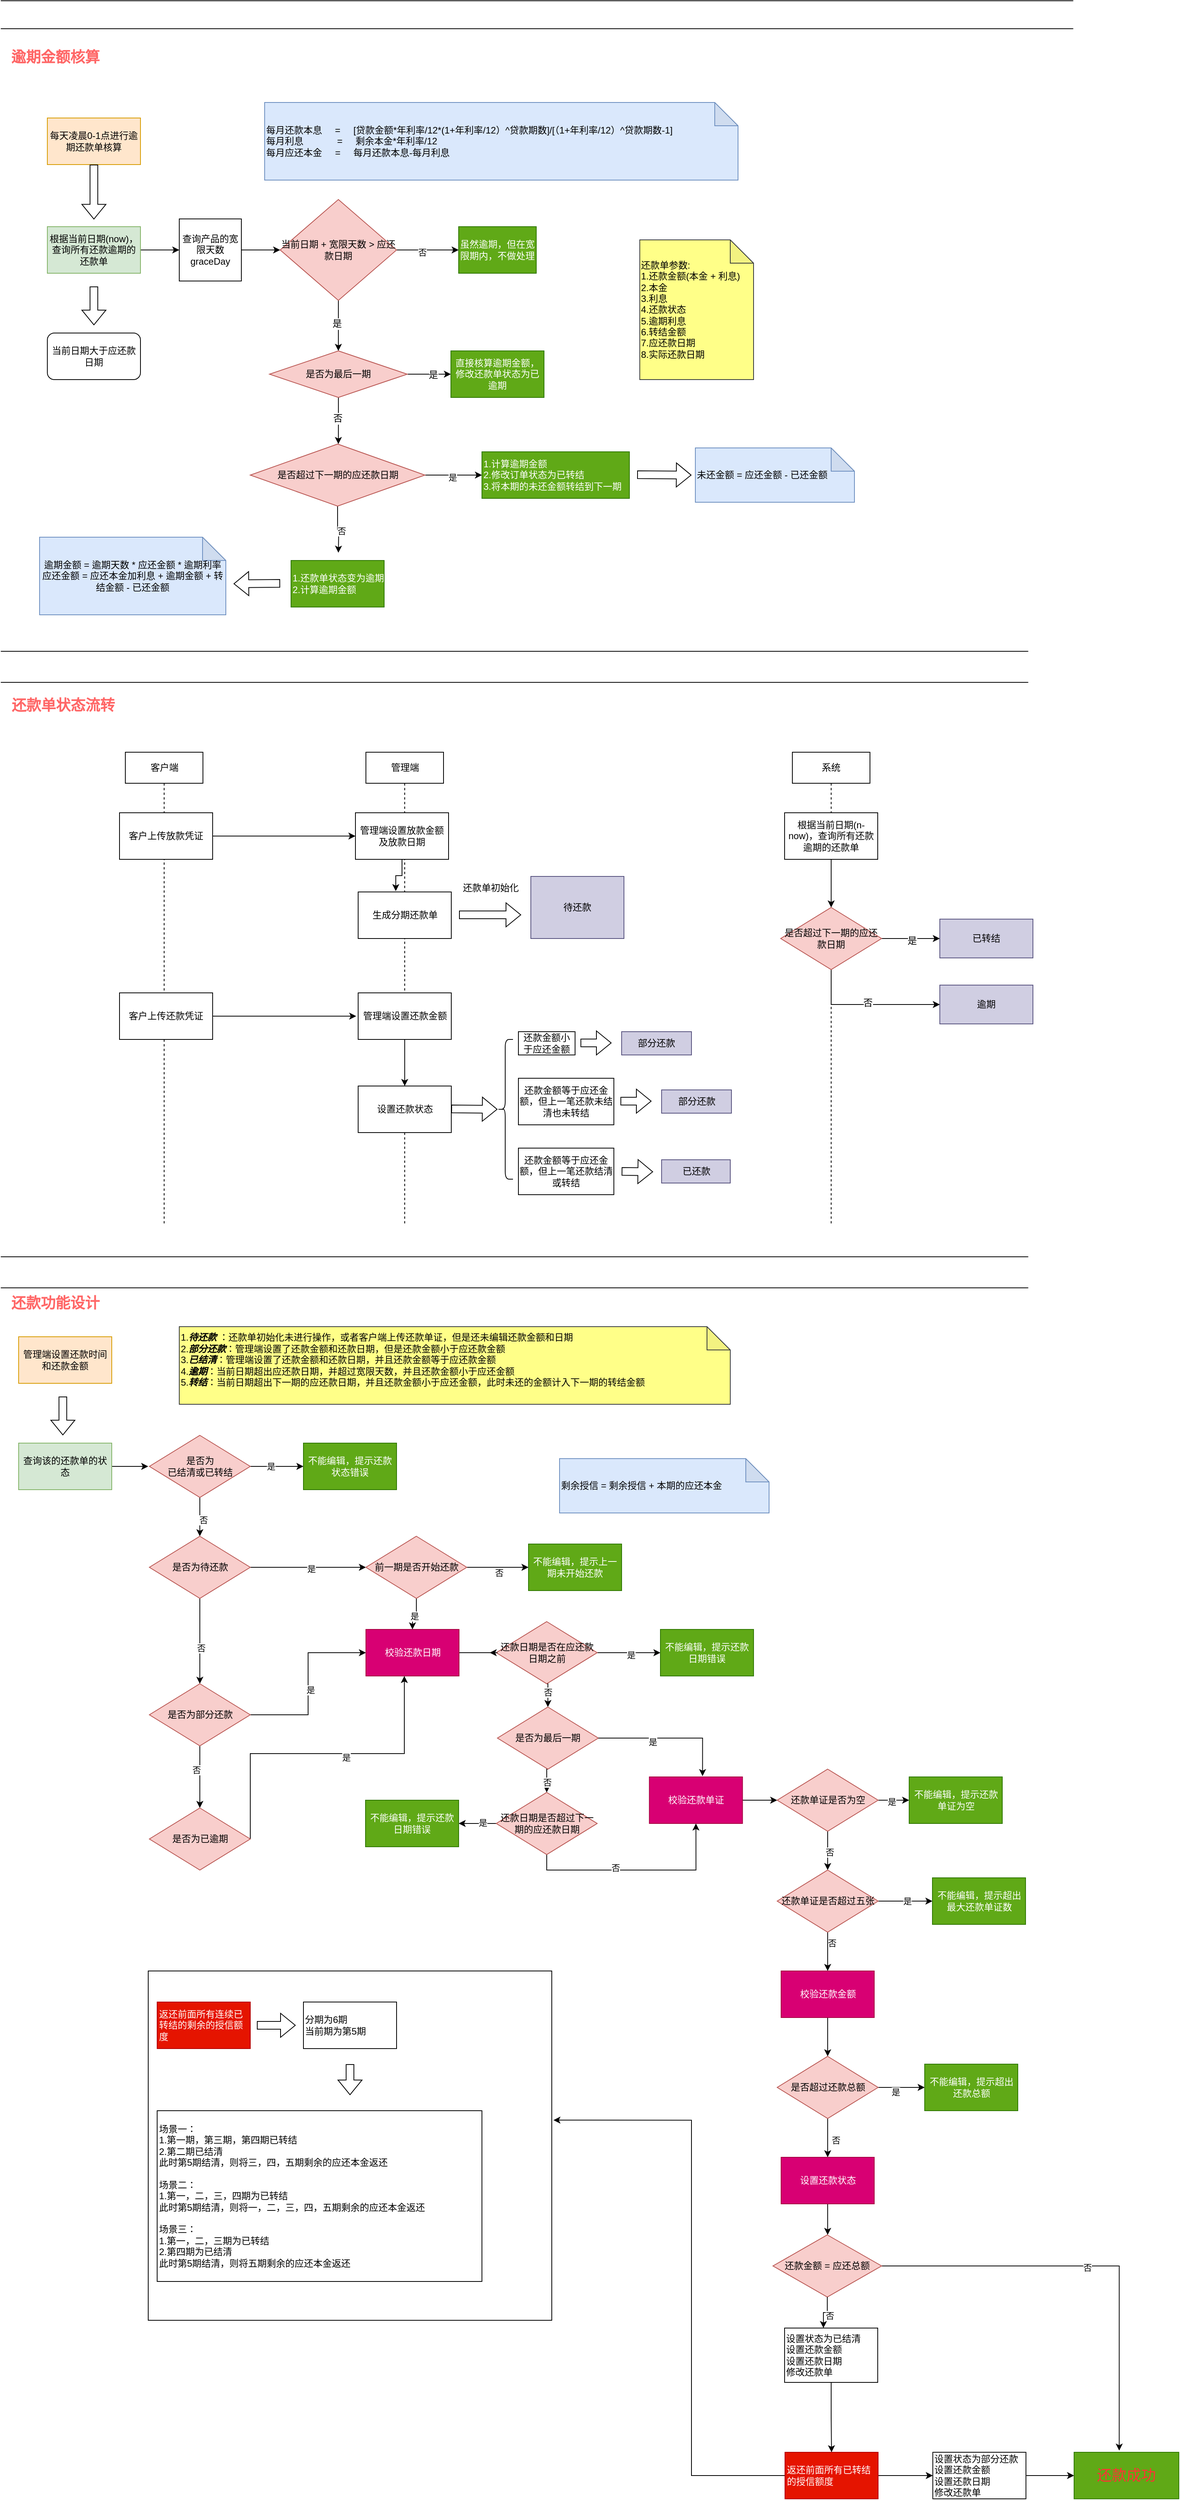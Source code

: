 <mxfile version="22.0.4" type="github">
  <diagram name="第 1 页" id="Aw3Pf0h6sJnKODZOu8LF">
    <mxGraphModel dx="1687" dy="878" grid="1" gridSize="10" guides="1" tooltips="1" connect="1" arrows="1" fold="1" page="1" pageScale="1" pageWidth="827" pageHeight="1169" math="0" shadow="0">
      <root>
        <mxCell id="0" />
        <mxCell id="1" parent="0" />
        <mxCell id="2_UDLm3RMH8MQwXrRxa8-139" value="" style="rounded=0;whiteSpace=wrap;html=1;" vertex="1" parent="1">
          <mxGeometry x="230" y="2570" width="520" height="450" as="geometry" />
        </mxCell>
        <mxCell id="IFvYXQbIsYziRsAE9J6--2" value="每天凌晨0-1点进行逾期还款单核算" style="rounded=0;whiteSpace=wrap;html=1;fillColor=#ffe6cc;strokeColor=#d79b00;" parent="1" vertex="1">
          <mxGeometry x="100" y="183" width="120" height="60" as="geometry" />
        </mxCell>
        <mxCell id="IFvYXQbIsYziRsAE9J6--5" style="edgeStyle=orthogonalEdgeStyle;rounded=0;orthogonalLoop=1;jettySize=auto;html=1;exitX=1;exitY=0.5;exitDx=0;exitDy=0;" parent="1" source="IFvYXQbIsYziRsAE9J6--3" edge="1">
          <mxGeometry relative="1" as="geometry">
            <mxPoint x="270" y="353" as="targetPoint" />
          </mxGeometry>
        </mxCell>
        <mxCell id="IFvYXQbIsYziRsAE9J6--3" value="根据当前日期(now)，查询所有还款逾期的还款单" style="rounded=0;whiteSpace=wrap;html=1;fillColor=#d5e8d4;strokeColor=#82b366;" parent="1" vertex="1">
          <mxGeometry x="100" y="323" width="120" height="60" as="geometry" />
        </mxCell>
        <mxCell id="IFvYXQbIsYziRsAE9J6--4" value="" style="shape=flexArrow;endArrow=classic;html=1;rounded=0;" parent="1" source="IFvYXQbIsYziRsAE9J6--2" edge="1">
          <mxGeometry width="50" height="50" relative="1" as="geometry">
            <mxPoint x="160" y="293" as="sourcePoint" />
            <mxPoint x="160" y="313.711" as="targetPoint" />
          </mxGeometry>
        </mxCell>
        <mxCell id="IFvYXQbIsYziRsAE9J6--8" style="edgeStyle=orthogonalEdgeStyle;rounded=0;orthogonalLoop=1;jettySize=auto;html=1;" parent="1" source="IFvYXQbIsYziRsAE9J6--7" edge="1">
          <mxGeometry relative="1" as="geometry">
            <mxPoint x="400" y="353" as="targetPoint" />
          </mxGeometry>
        </mxCell>
        <mxCell id="IFvYXQbIsYziRsAE9J6--7" value="&lt;div&gt;查询产品的宽限天数&lt;/div&gt;&lt;div&gt;graceDay&lt;br&gt;&lt;/div&gt;" style="whiteSpace=wrap;html=1;aspect=fixed;" parent="1" vertex="1">
          <mxGeometry x="270" y="313" width="80" height="80" as="geometry" />
        </mxCell>
        <mxCell id="IFvYXQbIsYziRsAE9J6--11" style="edgeStyle=orthogonalEdgeStyle;rounded=0;orthogonalLoop=1;jettySize=auto;html=1;" parent="1" source="IFvYXQbIsYziRsAE9J6--9" edge="1">
          <mxGeometry relative="1" as="geometry">
            <mxPoint x="630" y="353" as="targetPoint" />
          </mxGeometry>
        </mxCell>
        <mxCell id="IFvYXQbIsYziRsAE9J6--12" value="否" style="edgeLabel;html=1;align=center;verticalAlign=middle;resizable=0;points=[];" parent="IFvYXQbIsYziRsAE9J6--11" vertex="1" connectable="0">
          <mxGeometry x="-0.18" y="-3" relative="1" as="geometry">
            <mxPoint as="offset" />
          </mxGeometry>
        </mxCell>
        <mxCell id="Zr8373-K24QdLeZp-8y8-16" style="edgeStyle=orthogonalEdgeStyle;rounded=0;orthogonalLoop=1;jettySize=auto;html=1;exitX=0.5;exitY=1;exitDx=0;exitDy=0;fontFamily=Helvetica;fontSize=12;fontColor=default;" parent="1" source="IFvYXQbIsYziRsAE9J6--9" edge="1">
          <mxGeometry relative="1" as="geometry">
            <mxPoint x="475" y="483" as="targetPoint" />
          </mxGeometry>
        </mxCell>
        <mxCell id="Zr8373-K24QdLeZp-8y8-17" value="是" style="edgeLabel;html=1;align=center;verticalAlign=middle;resizable=0;points=[];fontSize=12;fontFamily=Helvetica;fontColor=default;" parent="Zr8373-K24QdLeZp-8y8-16" vertex="1" connectable="0">
          <mxGeometry x="-0.084" y="-2" relative="1" as="geometry">
            <mxPoint as="offset" />
          </mxGeometry>
        </mxCell>
        <mxCell id="IFvYXQbIsYziRsAE9J6--9" value="当前日期 + 宽限天数 &amp;gt; 应还款日期" style="rhombus;whiteSpace=wrap;html=1;fillColor=#f8cecc;strokeColor=#b85450;" parent="1" vertex="1">
          <mxGeometry x="400" y="288" width="150" height="130" as="geometry" />
        </mxCell>
        <mxCell id="IFvYXQbIsYziRsAE9J6--13" value="虽然逾期，但在宽限期内，不做处理" style="rounded=0;whiteSpace=wrap;html=1;fillColor=#60a917;fontColor=#ffffff;strokeColor=#2D7600;" parent="1" vertex="1">
          <mxGeometry x="630" y="323" width="100" height="60" as="geometry" />
        </mxCell>
        <mxCell id="Zr8373-K24QdLeZp-8y8-1" style="edgeStyle=orthogonalEdgeStyle;rounded=0;orthogonalLoop=1;jettySize=auto;html=1;exitX=1;exitY=0.5;exitDx=0;exitDy=0;" parent="1" source="IFvYXQbIsYziRsAE9J6--17" edge="1">
          <mxGeometry relative="1" as="geometry">
            <mxPoint x="660" y="643" as="targetPoint" />
          </mxGeometry>
        </mxCell>
        <mxCell id="Zr8373-K24QdLeZp-8y8-2" value="是" style="edgeLabel;html=1;align=center;verticalAlign=middle;resizable=0;points=[];" parent="Zr8373-K24QdLeZp-8y8-1" vertex="1" connectable="0">
          <mxGeometry x="-0.055" y="-3" relative="1" as="geometry">
            <mxPoint as="offset" />
          </mxGeometry>
        </mxCell>
        <mxCell id="Zr8373-K24QdLeZp-8y8-4" style="edgeStyle=orthogonalEdgeStyle;rounded=0;orthogonalLoop=1;jettySize=auto;html=1;" parent="1" source="IFvYXQbIsYziRsAE9J6--17" edge="1">
          <mxGeometry relative="1" as="geometry">
            <mxPoint x="475" y="743" as="targetPoint" />
          </mxGeometry>
        </mxCell>
        <mxCell id="Zr8373-K24QdLeZp-8y8-5" value="否" style="edgeLabel;html=1;align=center;verticalAlign=middle;resizable=0;points=[];" parent="Zr8373-K24QdLeZp-8y8-4" vertex="1" connectable="0">
          <mxGeometry x="0.073" y="3" relative="1" as="geometry">
            <mxPoint as="offset" />
          </mxGeometry>
        </mxCell>
        <mxCell id="IFvYXQbIsYziRsAE9J6--17" value="是否超过下一期的应还款日期" style="rhombus;whiteSpace=wrap;html=1;fillColor=#f8cecc;strokeColor=#b85450;" parent="1" vertex="1">
          <mxGeometry x="361.5" y="603" width="225" height="80" as="geometry" />
        </mxCell>
        <mxCell id="Zr8373-K24QdLeZp-8y8-3" value="&lt;div&gt;1.计算逾期金额&lt;/div&gt;&lt;div&gt;2.修改订单状态为已转结&lt;/div&gt;&lt;div&gt;3.将本期的未还金额转结到下一期&lt;/div&gt;" style="rounded=0;whiteSpace=wrap;html=1;align=left;fillColor=#60a917;fontColor=#ffffff;strokeColor=#2D7600;" parent="1" vertex="1">
          <mxGeometry x="660" y="613" width="190" height="60" as="geometry" />
        </mxCell>
        <mxCell id="Zr8373-K24QdLeZp-8y8-6" value="&lt;div align=&quot;left&quot;&gt;1.还款单状态变为逾期&lt;/div&gt;&lt;div align=&quot;left&quot;&gt;2.计算逾期金额&lt;br&gt;&lt;/div&gt;" style="rounded=0;whiteSpace=wrap;html=1;align=left;fillColor=#60a917;fontColor=#ffffff;strokeColor=#2D7600;" parent="1" vertex="1">
          <mxGeometry x="414" y="753" width="120" height="60" as="geometry" />
        </mxCell>
        <mxCell id="Zr8373-K24QdLeZp-8y8-12" value="&lt;div&gt;每月还款本息&amp;nbsp;&amp;nbsp;&amp;nbsp;&amp;nbsp; = &lt;span style=&quot;&quot;&gt;&lt;span style=&quot;&quot;&gt;&amp;nbsp;&amp;nbsp;&amp;nbsp;&amp;nbsp;&lt;/span&gt;&lt;/span&gt;[贷款金额*年利率/12*(1+年利率/12）^贷款期数]/[（1+年利率/12）^贷款期数-1]&lt;span style=&quot;&quot; data-eleid=&quot;4&quot; class=&quot;text-only&quot;&gt;&lt;br&gt;&lt;/span&gt;&lt;/div&gt;&lt;div&gt;&lt;span style=&quot;&quot; data-eleid=&quot;7&quot; class=&quot;text-only&quot;&gt;每月利息&amp;nbsp;&amp;nbsp;&amp;nbsp;&amp;nbsp;&amp;nbsp;&amp;nbsp;&amp;nbsp;&amp;nbsp;&lt;span style=&quot;&quot;&gt;&lt;span style=&quot;&quot;&gt;&amp;nbsp;&amp;nbsp;&amp;nbsp;&amp;nbsp;&lt;/span&gt;&lt;/span&gt; = &lt;span style=&quot;&quot;&gt;&lt;span style=&quot;&quot;&gt;&amp;nbsp;&amp;nbsp;&amp;nbsp;&amp;nbsp;&lt;/span&gt;&lt;/span&gt;剩余本金*年利率/12&lt;/span&gt;&lt;span style=&quot;&quot; data-eleid=&quot;6&quot; class=&quot;text-only&quot;&gt;&lt;/span&gt;&lt;span style=&quot;&quot; data-eleid=&quot;9&quot; class=&quot;text-only&quot;&gt;&lt;br&gt;&lt;/span&gt;&lt;/div&gt;&lt;div&gt;&lt;span style=&quot;&quot; data-eleid=&quot;9&quot; class=&quot;text-only&quot;&gt;每月应还本金&lt;span style=&quot;&quot;&gt;&lt;span style=&quot;&quot;&gt;&amp;nbsp;&amp;nbsp;&amp;nbsp;&amp;nbsp;&lt;/span&gt;&lt;/span&gt; = &lt;span style=&quot;&quot;&gt;&lt;span style=&quot;&quot;&gt;&amp;nbsp;&amp;nbsp;&amp;nbsp;&amp;nbsp;&lt;/span&gt;&lt;/span&gt;每月还款本息-每月利息&lt;/span&gt;&lt;/div&gt;" style="shape=note;whiteSpace=wrap;html=1;backgroundOutline=1;darkOpacity=0.05;rounded=0;strokeColor=#6c8ebf;fontFamily=Helvetica;fontSize=12;fillColor=#dae8fc;align=left;" parent="1" vertex="1">
          <mxGeometry x="380" y="163" width="610" height="100" as="geometry" />
        </mxCell>
        <mxCell id="Zr8373-K24QdLeZp-8y8-14" value="" style="shape=flexArrow;endArrow=classic;html=1;rounded=0;fontFamily=Helvetica;fontSize=12;fontColor=default;" parent="1" edge="1">
          <mxGeometry width="50" height="50" relative="1" as="geometry">
            <mxPoint x="400" y="782.5" as="sourcePoint" />
            <mxPoint x="340" y="783" as="targetPoint" />
          </mxGeometry>
        </mxCell>
        <mxCell id="Zr8373-K24QdLeZp-8y8-15" value="&lt;div&gt;逾期金额 = 逾期天数 * 应还金额 * 逾期利率&lt;/div&gt;&lt;div&gt;应还金额 = 应还本金加利息 + 逾期金额 + 转结金额 - 已还金额 &lt;br&gt;&lt;/div&gt;" style="shape=note;whiteSpace=wrap;html=1;backgroundOutline=1;darkOpacity=0.05;rounded=0;strokeColor=#6c8ebf;fontFamily=Helvetica;fontSize=12;fillColor=#dae8fc;" parent="1" vertex="1">
          <mxGeometry x="90" y="723" width="240" height="100" as="geometry" />
        </mxCell>
        <mxCell id="Zr8373-K24QdLeZp-8y8-19" style="edgeStyle=orthogonalEdgeStyle;rounded=0;orthogonalLoop=1;jettySize=auto;html=1;fontFamily=Helvetica;fontSize=12;fontColor=default;" parent="1" source="Zr8373-K24QdLeZp-8y8-18" edge="1">
          <mxGeometry relative="1" as="geometry">
            <mxPoint x="475" y="603" as="targetPoint" />
          </mxGeometry>
        </mxCell>
        <mxCell id="Zr8373-K24QdLeZp-8y8-20" value="否" style="edgeLabel;html=1;align=center;verticalAlign=middle;resizable=0;points=[];fontSize=12;fontFamily=Helvetica;fontColor=default;" parent="Zr8373-K24QdLeZp-8y8-19" vertex="1" connectable="0">
          <mxGeometry x="-0.105" y="-1" relative="1" as="geometry">
            <mxPoint as="offset" />
          </mxGeometry>
        </mxCell>
        <mxCell id="Zr8373-K24QdLeZp-8y8-21" style="edgeStyle=orthogonalEdgeStyle;rounded=0;orthogonalLoop=1;jettySize=auto;html=1;exitX=1;exitY=0.5;exitDx=0;exitDy=0;fontFamily=Helvetica;fontSize=12;fontColor=default;" parent="1" source="Zr8373-K24QdLeZp-8y8-18" edge="1">
          <mxGeometry relative="1" as="geometry">
            <mxPoint x="620" y="513" as="targetPoint" />
          </mxGeometry>
        </mxCell>
        <mxCell id="Zr8373-K24QdLeZp-8y8-22" value="是" style="edgeLabel;html=1;align=center;verticalAlign=middle;resizable=0;points=[];fontSize=12;fontFamily=Helvetica;fontColor=default;" parent="Zr8373-K24QdLeZp-8y8-21" vertex="1" connectable="0">
          <mxGeometry x="0.191" relative="1" as="geometry">
            <mxPoint as="offset" />
          </mxGeometry>
        </mxCell>
        <mxCell id="Zr8373-K24QdLeZp-8y8-18" value="是否为最后一期" style="rhombus;whiteSpace=wrap;html=1;fillColor=#f8cecc;strokeColor=#b85450;" parent="1" vertex="1">
          <mxGeometry x="386.25" y="483" width="177.5" height="60" as="geometry" />
        </mxCell>
        <mxCell id="Zr8373-K24QdLeZp-8y8-23" value="直接核算逾期金额，修改还款单状态为已逾期" style="rounded=0;whiteSpace=wrap;html=1;strokeColor=#2D7600;fontFamily=Helvetica;fontSize=12;fontColor=#ffffff;fillColor=#60a917;" parent="1" vertex="1">
          <mxGeometry x="620" y="483" width="120" height="60" as="geometry" />
        </mxCell>
        <mxCell id="Zr8373-K24QdLeZp-8y8-24" value="" style="shape=flexArrow;endArrow=classic;html=1;rounded=0;fontFamily=Helvetica;fontSize=12;fontColor=default;" parent="1" edge="1">
          <mxGeometry width="50" height="50" relative="1" as="geometry">
            <mxPoint x="860" y="642.5" as="sourcePoint" />
            <mxPoint x="930" y="643" as="targetPoint" />
          </mxGeometry>
        </mxCell>
        <mxCell id="Zr8373-K24QdLeZp-8y8-25" value="&lt;div&gt;未还金额 = 应还金额 - 已还金额 &lt;br&gt;&lt;/div&gt;" style="shape=note;whiteSpace=wrap;html=1;backgroundOutline=1;darkOpacity=0.05;rounded=0;strokeColor=#6c8ebf;fontFamily=Helvetica;fontSize=12;fillColor=#dae8fc;align=left;" parent="1" vertex="1">
          <mxGeometry x="935" y="608" width="205" height="70" as="geometry" />
        </mxCell>
        <mxCell id="Zr8373-K24QdLeZp-8y8-26" value="" style="shape=link;html=1;rounded=0;fontFamily=Helvetica;fontSize=12;fontColor=default;width=40;" parent="1" edge="1">
          <mxGeometry width="100" relative="1" as="geometry">
            <mxPoint x="40" y="890" as="sourcePoint" />
            <mxPoint x="1364" y="890" as="targetPoint" />
          </mxGeometry>
        </mxCell>
        <mxCell id="Zr8373-K24QdLeZp-8y8-27" value="" style="shape=link;html=1;rounded=0;fontFamily=Helvetica;fontSize=12;fontColor=default;width=36;" parent="1" edge="1">
          <mxGeometry width="100" relative="1" as="geometry">
            <mxPoint x="40" y="50" as="sourcePoint" />
            <mxPoint x="1422" y="50" as="targetPoint" />
          </mxGeometry>
        </mxCell>
        <mxCell id="Zr8373-K24QdLeZp-8y8-28" value="&lt;font color=&quot;#ff6666&quot; style=&quot;font-size: 19px;&quot;&gt;&lt;b style=&quot;font-size: 19px;&quot;&gt;&lt;font style=&quot;font-size: 19px;&quot;&gt;逾期金额核算&lt;/font&gt;&lt;/b&gt;&lt;/font&gt;" style="text;html=1;align=center;verticalAlign=middle;resizable=0;points=[];autosize=1;strokeColor=none;fillColor=none;fontSize=19;fontFamily=Helvetica;fontColor=default;" parent="1" vertex="1">
          <mxGeometry x="40" y="85" width="140" height="40" as="geometry" />
        </mxCell>
        <mxCell id="Zr8373-K24QdLeZp-8y8-183" value="&lt;font color=&quot;#ff6666&quot;&gt;&lt;b&gt;还款单状态流转&lt;/b&gt;&lt;/font&gt;" style="text;html=1;align=center;verticalAlign=middle;resizable=0;points=[];autosize=1;strokeColor=none;fillColor=none;fontSize=19;fontFamily=Helvetica;fontColor=default;" parent="1" vertex="1">
          <mxGeometry x="40" y="920" width="160" height="40" as="geometry" />
        </mxCell>
        <mxCell id="Zr8373-K24QdLeZp-8y8-184" value="待还款" style="rounded=0;whiteSpace=wrap;html=1;strokeColor=#56517e;fontFamily=Helvetica;fontSize=12;fillColor=#d0cee2;" parent="1" vertex="1">
          <mxGeometry x="723" y="1160" width="120" height="80" as="geometry" />
        </mxCell>
        <mxCell id="Zr8373-K24QdLeZp-8y8-185" value="已转结" style="rounded=0;whiteSpace=wrap;html=1;strokeColor=#56517e;fontFamily=Helvetica;fontSize=12;fillColor=#d0cee2;" parent="1" vertex="1">
          <mxGeometry x="1250" y="1215" width="120" height="50" as="geometry" />
        </mxCell>
        <mxCell id="Zr8373-K24QdLeZp-8y8-186" value="逾期" style="rounded=0;whiteSpace=wrap;html=1;strokeColor=#56517e;fontFamily=Helvetica;fontSize=12;fillColor=#d0cee2;" parent="1" vertex="1">
          <mxGeometry x="1250" y="1300" width="120" height="50" as="geometry" />
        </mxCell>
        <mxCell id="Zr8373-K24QdLeZp-8y8-187" value="已还款" style="rounded=0;whiteSpace=wrap;html=1;strokeColor=#56517e;fontFamily=Helvetica;fontSize=12;fillColor=#d0cee2;" parent="1" vertex="1">
          <mxGeometry x="891.5" y="1525" width="88.5" height="30" as="geometry" />
        </mxCell>
        <mxCell id="Zr8373-K24QdLeZp-8y8-188" value="部分还款" style="rounded=0;whiteSpace=wrap;html=1;strokeColor=#56517e;fontFamily=Helvetica;fontSize=12;fillColor=#d0cee2;" parent="1" vertex="1">
          <mxGeometry x="840" y="1360" width="90" height="30" as="geometry" />
        </mxCell>
        <mxCell id="Zr8373-K24QdLeZp-8y8-202" style="edgeStyle=orthogonalEdgeStyle;rounded=0;orthogonalLoop=1;jettySize=auto;html=1;exitX=1;exitY=0.5;exitDx=0;exitDy=0;entryX=0;entryY=0.5;entryDx=0;entryDy=0;fontFamily=Helvetica;fontSize=12;fontColor=default;" parent="1" source="Zr8373-K24QdLeZp-8y8-194" target="Zr8373-K24QdLeZp-8y8-201" edge="1">
          <mxGeometry relative="1" as="geometry" />
        </mxCell>
        <mxCell id="Zr8373-K24QdLeZp-8y8-203" style="edgeStyle=orthogonalEdgeStyle;rounded=0;orthogonalLoop=1;jettySize=auto;html=1;exitX=1;exitY=0.5;exitDx=0;exitDy=0;fontFamily=Helvetica;fontSize=12;fontColor=default;" parent="1" source="Zr8373-K24QdLeZp-8y8-201" edge="1">
          <mxGeometry relative="1" as="geometry">
            <mxPoint x="583" y="1108" as="targetPoint" />
          </mxGeometry>
        </mxCell>
        <mxCell id="Zr8373-K24QdLeZp-8y8-210" value="客户端" style="shape=umlLifeline;perimeter=lifelinePerimeter;whiteSpace=wrap;html=1;container=1;dropTarget=0;collapsible=0;recursiveResize=0;outlineConnect=0;portConstraint=eastwest;newEdgeStyle={&quot;curved&quot;:0,&quot;rounded&quot;:0};rounded=0;strokeColor=default;fontFamily=Helvetica;fontSize=12;fontColor=default;fillColor=default;" parent="1" vertex="1">
          <mxGeometry x="200.5" y="1000" width="100" height="610" as="geometry" />
        </mxCell>
        <mxCell id="Zr8373-K24QdLeZp-8y8-211" value="管理端" style="shape=umlLifeline;perimeter=lifelinePerimeter;whiteSpace=wrap;html=1;container=1;dropTarget=0;collapsible=0;recursiveResize=0;outlineConnect=0;portConstraint=eastwest;newEdgeStyle={&quot;curved&quot;:0,&quot;rounded&quot;:0};rounded=0;strokeColor=default;fontFamily=Helvetica;fontSize=12;fontColor=default;fillColor=default;" parent="1" vertex="1">
          <mxGeometry x="510.5" y="1000" width="100" height="610" as="geometry" />
        </mxCell>
        <mxCell id="Zr8373-K24QdLeZp-8y8-212" value="系统" style="shape=umlLifeline;perimeter=lifelinePerimeter;whiteSpace=wrap;html=1;container=1;dropTarget=0;collapsible=0;recursiveResize=0;outlineConnect=0;portConstraint=eastwest;newEdgeStyle={&quot;curved&quot;:0,&quot;rounded&quot;:0};rounded=0;strokeColor=default;fontFamily=Helvetica;fontSize=12;fontColor=default;fillColor=default;" parent="1" vertex="1">
          <mxGeometry x="1060" y="1000" width="100" height="610" as="geometry" />
        </mxCell>
        <mxCell id="Zr8373-K24QdLeZp-8y8-194" value="客户上传放款凭证" style="rounded=0;whiteSpace=wrap;html=1;strokeColor=default;fontFamily=Helvetica;fontSize=12;fontColor=default;fillColor=default;" parent="1" vertex="1">
          <mxGeometry x="193" y="1078" width="120" height="60" as="geometry" />
        </mxCell>
        <mxCell id="Zr8373-K24QdLeZp-8y8-204" value="生成分期还款单" style="rounded=0;whiteSpace=wrap;html=1;strokeColor=default;fontFamily=Helvetica;fontSize=12;fontColor=default;fillColor=default;" parent="1" vertex="1">
          <mxGeometry x="500.5" y="1180" width="120" height="60" as="geometry" />
        </mxCell>
        <mxCell id="Zr8373-K24QdLeZp-8y8-219" style="edgeStyle=orthogonalEdgeStyle;rounded=0;orthogonalLoop=1;jettySize=auto;html=1;entryX=0.404;entryY=-0.017;entryDx=0;entryDy=0;entryPerimeter=0;fontFamily=Helvetica;fontSize=12;fontColor=default;" parent="1" source="Zr8373-K24QdLeZp-8y8-201" target="Zr8373-K24QdLeZp-8y8-204" edge="1">
          <mxGeometry relative="1" as="geometry" />
        </mxCell>
        <mxCell id="Zr8373-K24QdLeZp-8y8-201" value="管理端设置放款金额及放款日期" style="rounded=0;whiteSpace=wrap;html=1;strokeColor=default;fontFamily=Helvetica;fontSize=12;fontColor=default;fillColor=default;" parent="1" vertex="1">
          <mxGeometry x="497" y="1078" width="120" height="60" as="geometry" />
        </mxCell>
        <mxCell id="Zr8373-K24QdLeZp-8y8-214" value="" style="shape=flexArrow;endArrow=classic;html=1;rounded=0;fontFamily=Helvetica;fontSize=12;fontColor=default;" parent="1" edge="1">
          <mxGeometry width="50" height="50" relative="1" as="geometry">
            <mxPoint x="630.5" y="1209.5" as="sourcePoint" />
            <mxPoint x="710.5" y="1209.5" as="targetPoint" />
          </mxGeometry>
        </mxCell>
        <mxCell id="Zr8373-K24QdLeZp-8y8-215" value="还款单初始化" style="text;html=1;align=center;verticalAlign=middle;resizable=0;points=[];autosize=1;strokeColor=none;fillColor=none;fontSize=12;fontFamily=Helvetica;fontColor=default;" parent="1" vertex="1">
          <mxGeometry x="620.5" y="1160" width="100" height="30" as="geometry" />
        </mxCell>
        <mxCell id="Zr8373-K24QdLeZp-8y8-218" style="edgeStyle=orthogonalEdgeStyle;rounded=0;orthogonalLoop=1;jettySize=auto;html=1;fontFamily=Helvetica;fontSize=12;fontColor=default;" parent="1" source="Zr8373-K24QdLeZp-8y8-216" edge="1">
          <mxGeometry relative="1" as="geometry">
            <mxPoint x="498" y="1340" as="targetPoint" />
          </mxGeometry>
        </mxCell>
        <mxCell id="Zr8373-K24QdLeZp-8y8-216" value="客户上传还款凭证" style="rounded=0;whiteSpace=wrap;html=1;strokeColor=default;fontFamily=Helvetica;fontSize=12;fontColor=default;fillColor=default;" parent="1" vertex="1">
          <mxGeometry x="193" y="1310" width="120" height="60" as="geometry" />
        </mxCell>
        <mxCell id="Zr8373-K24QdLeZp-8y8-226" style="edgeStyle=orthogonalEdgeStyle;rounded=0;orthogonalLoop=1;jettySize=auto;html=1;fontFamily=Helvetica;fontSize=12;fontColor=default;" parent="1" source="Zr8373-K24QdLeZp-8y8-217" target="Zr8373-K24QdLeZp-8y8-222" edge="1">
          <mxGeometry relative="1" as="geometry" />
        </mxCell>
        <mxCell id="Zr8373-K24QdLeZp-8y8-217" value="管理端设置还款金额" style="rounded=0;whiteSpace=wrap;html=1;strokeColor=default;fontFamily=Helvetica;fontSize=12;fontColor=default;fillColor=default;" parent="1" vertex="1">
          <mxGeometry x="500.5" y="1310" width="120" height="60" as="geometry" />
        </mxCell>
        <mxCell id="Zr8373-K24QdLeZp-8y8-222" value="设置还款状态" style="rounded=0;whiteSpace=wrap;html=1;strokeColor=default;fontFamily=Helvetica;fontSize=12;fontColor=default;fillColor=default;" parent="1" vertex="1">
          <mxGeometry x="500.5" y="1430" width="120" height="60" as="geometry" />
        </mxCell>
        <mxCell id="Zr8373-K24QdLeZp-8y8-227" value="" style="shape=flexArrow;endArrow=classic;html=1;rounded=0;fontFamily=Helvetica;fontSize=12;fontColor=default;" parent="1" edge="1">
          <mxGeometry width="50" height="50" relative="1" as="geometry">
            <mxPoint x="620.5" y="1459.5" as="sourcePoint" />
            <mxPoint x="680" y="1460" as="targetPoint" />
          </mxGeometry>
        </mxCell>
        <mxCell id="Zr8373-K24QdLeZp-8y8-229" value="" style="shape=curlyBracket;whiteSpace=wrap;html=1;rounded=1;labelPosition=left;verticalLabelPosition=middle;align=right;verticalAlign=middle;strokeColor=default;fontFamily=Helvetica;fontSize=12;fontColor=default;fillColor=default;size=0.5;" parent="1" vertex="1">
          <mxGeometry x="680" y="1370" width="20" height="180" as="geometry" />
        </mxCell>
        <mxCell id="Zr8373-K24QdLeZp-8y8-230" value="还款金额小于应还金额" style="rounded=0;whiteSpace=wrap;html=1;strokeColor=default;fontFamily=Helvetica;fontSize=12;fontColor=default;fillColor=default;" parent="1" vertex="1">
          <mxGeometry x="707" y="1360" width="73" height="30" as="geometry" />
        </mxCell>
        <mxCell id="Zr8373-K24QdLeZp-8y8-231" value="" style="shape=flexArrow;endArrow=classic;html=1;rounded=0;fontFamily=Helvetica;fontSize=12;fontColor=default;" parent="1" edge="1">
          <mxGeometry width="50" height="50" relative="1" as="geometry">
            <mxPoint x="787" y="1374.5" as="sourcePoint" />
            <mxPoint x="827" y="1374.5" as="targetPoint" />
          </mxGeometry>
        </mxCell>
        <mxCell id="Zr8373-K24QdLeZp-8y8-232" value="还款金额等于应还金额，但上一笔还款未结清也未转结" style="rounded=0;whiteSpace=wrap;html=1;strokeColor=default;fontFamily=Helvetica;fontSize=12;fontColor=default;fillColor=default;" parent="1" vertex="1">
          <mxGeometry x="707" y="1420" width="123" height="60" as="geometry" />
        </mxCell>
        <mxCell id="Zr8373-K24QdLeZp-8y8-233" value="部分还款" style="rounded=0;whiteSpace=wrap;html=1;strokeColor=#56517e;fontFamily=Helvetica;fontSize=12;fillColor=#d0cee2;" parent="1" vertex="1">
          <mxGeometry x="891.5" y="1435" width="90" height="30" as="geometry" />
        </mxCell>
        <mxCell id="Zr8373-K24QdLeZp-8y8-234" value="" style="shape=flexArrow;endArrow=classic;html=1;rounded=0;fontFamily=Helvetica;fontSize=12;fontColor=default;" parent="1" edge="1">
          <mxGeometry width="50" height="50" relative="1" as="geometry">
            <mxPoint x="838.5" y="1449.5" as="sourcePoint" />
            <mxPoint x="878.5" y="1449.5" as="targetPoint" />
          </mxGeometry>
        </mxCell>
        <mxCell id="Zr8373-K24QdLeZp-8y8-235" value="还款金额等于应还金额，但上一笔还款结清或转结" style="rounded=0;whiteSpace=wrap;html=1;strokeColor=default;fontFamily=Helvetica;fontSize=12;fontColor=default;fillColor=default;" parent="1" vertex="1">
          <mxGeometry x="707" y="1510" width="123" height="60" as="geometry" />
        </mxCell>
        <mxCell id="Zr8373-K24QdLeZp-8y8-236" value="" style="shape=flexArrow;endArrow=classic;html=1;rounded=0;fontFamily=Helvetica;fontSize=12;fontColor=default;" parent="1" edge="1">
          <mxGeometry width="50" height="50" relative="1" as="geometry">
            <mxPoint x="840" y="1540" as="sourcePoint" />
            <mxPoint x="880.5" y="1540.5" as="targetPoint" />
          </mxGeometry>
        </mxCell>
        <mxCell id="Zr8373-K24QdLeZp-8y8-240" style="edgeStyle=orthogonalEdgeStyle;rounded=0;orthogonalLoop=1;jettySize=auto;html=1;fontFamily=Helvetica;fontSize=12;fontColor=default;" parent="1" source="Zr8373-K24QdLeZp-8y8-238" target="Zr8373-K24QdLeZp-8y8-239" edge="1">
          <mxGeometry relative="1" as="geometry" />
        </mxCell>
        <mxCell id="Zr8373-K24QdLeZp-8y8-238" value="根据当前日期(n-now)，查询所有还款逾期的还款单" style="rounded=0;whiteSpace=wrap;html=1;" parent="1" vertex="1">
          <mxGeometry x="1050" y="1078" width="120" height="60" as="geometry" />
        </mxCell>
        <mxCell id="Zr8373-K24QdLeZp-8y8-241" style="edgeStyle=orthogonalEdgeStyle;rounded=0;orthogonalLoop=1;jettySize=auto;html=1;exitX=1;exitY=0.5;exitDx=0;exitDy=0;fontFamily=Helvetica;fontSize=12;fontColor=default;" parent="1" source="Zr8373-K24QdLeZp-8y8-239" edge="1">
          <mxGeometry relative="1" as="geometry">
            <mxPoint x="1250" y="1240" as="targetPoint" />
          </mxGeometry>
        </mxCell>
        <mxCell id="Zr8373-K24QdLeZp-8y8-242" value="是" style="edgeLabel;html=1;align=center;verticalAlign=middle;resizable=0;points=[];fontSize=12;fontFamily=Helvetica;fontColor=default;" parent="Zr8373-K24QdLeZp-8y8-241" vertex="1" connectable="0">
          <mxGeometry x="0.046" y="-2" relative="1" as="geometry">
            <mxPoint as="offset" />
          </mxGeometry>
        </mxCell>
        <mxCell id="Zr8373-K24QdLeZp-8y8-243" style="edgeStyle=orthogonalEdgeStyle;rounded=0;orthogonalLoop=1;jettySize=auto;html=1;exitX=0.5;exitY=1;exitDx=0;exitDy=0;fontFamily=Helvetica;fontSize=12;fontColor=default;entryX=0;entryY=0.5;entryDx=0;entryDy=0;" parent="1" source="Zr8373-K24QdLeZp-8y8-239" target="Zr8373-K24QdLeZp-8y8-186" edge="1">
          <mxGeometry relative="1" as="geometry">
            <mxPoint x="1240" y="1350" as="targetPoint" />
          </mxGeometry>
        </mxCell>
        <mxCell id="Zr8373-K24QdLeZp-8y8-244" value="否" style="edgeLabel;html=1;align=center;verticalAlign=middle;resizable=0;points=[];fontSize=12;fontFamily=Helvetica;fontColor=default;" parent="Zr8373-K24QdLeZp-8y8-243" vertex="1" connectable="0">
          <mxGeometry x="-0.005" y="2" relative="1" as="geometry">
            <mxPoint as="offset" />
          </mxGeometry>
        </mxCell>
        <mxCell id="Zr8373-K24QdLeZp-8y8-239" value="是否超过下一期的应还款日期" style="rhombus;whiteSpace=wrap;html=1;fillColor=#f8cecc;strokeColor=#b85450;" parent="1" vertex="1">
          <mxGeometry x="1045" y="1200" width="130" height="80" as="geometry" />
        </mxCell>
        <mxCell id="Zr8373-K24QdLeZp-8y8-249" value="" style="shape=link;html=1;rounded=0;fontFamily=Helvetica;fontSize=12;fontColor=default;width=40;" parent="1" edge="1">
          <mxGeometry width="100" relative="1" as="geometry">
            <mxPoint x="40" y="1670" as="sourcePoint" />
            <mxPoint x="1364" y="1670" as="targetPoint" />
          </mxGeometry>
        </mxCell>
        <mxCell id="2_UDLm3RMH8MQwXrRxa8-1" value="" style="shape=flexArrow;endArrow=classic;html=1;rounded=0;" edge="1" parent="1">
          <mxGeometry width="50" height="50" relative="1" as="geometry">
            <mxPoint x="160" y="400" as="sourcePoint" />
            <mxPoint x="160" y="450" as="targetPoint" />
          </mxGeometry>
        </mxCell>
        <mxCell id="2_UDLm3RMH8MQwXrRxa8-2" value="当前日期大于应还款日期" style="rounded=1;whiteSpace=wrap;html=1;" vertex="1" parent="1">
          <mxGeometry x="100" y="460" width="120" height="60" as="geometry" />
        </mxCell>
        <mxCell id="2_UDLm3RMH8MQwXrRxa8-3" value="&lt;div align=&quot;left&quot;&gt;还款单参数:&lt;/div&gt;&lt;div align=&quot;left&quot;&gt;1.还款金额(本金 + 利息)&lt;/div&gt;&lt;div align=&quot;left&quot;&gt;2.本金&lt;/div&gt;&lt;div align=&quot;left&quot;&gt;3.利息&lt;/div&gt;&lt;div align=&quot;left&quot;&gt;4.还款状态&lt;/div&gt;&lt;div align=&quot;left&quot;&gt;5.逾期利息&lt;/div&gt;&lt;div align=&quot;left&quot;&gt;6.转结金额&lt;/div&gt;&lt;div align=&quot;left&quot;&gt;7.应还款日期&lt;/div&gt;&lt;div align=&quot;left&quot;&gt;8.实际还款日期&lt;br&gt;&lt;/div&gt;" style="shape=note;whiteSpace=wrap;html=1;backgroundOutline=1;darkOpacity=0.05;fillColor=#ffff88;strokeColor=#36393d;align=left;" vertex="1" parent="1">
          <mxGeometry x="863.38" y="340" width="146.62" height="180" as="geometry" />
        </mxCell>
        <mxCell id="2_UDLm3RMH8MQwXrRxa8-6" value="&lt;font color=&quot;#ff6666&quot;&gt;&lt;b&gt;还款功能设计&lt;/b&gt;&lt;/font&gt;" style="text;html=1;align=center;verticalAlign=middle;resizable=0;points=[];autosize=1;strokeColor=none;fillColor=none;fontSize=19;fontFamily=Helvetica;fontColor=default;" vertex="1" parent="1">
          <mxGeometry x="40" y="1690" width="140" height="40" as="geometry" />
        </mxCell>
        <mxCell id="2_UDLm3RMH8MQwXrRxa8-7" value="管理端设置还款时间和还款金额" style="rounded=0;whiteSpace=wrap;html=1;strokeColor=#d79b00;fontFamily=Helvetica;fontSize=12;fillColor=#ffe6cc;" vertex="1" parent="1">
          <mxGeometry x="63" y="1753" width="120" height="60" as="geometry" />
        </mxCell>
        <mxCell id="2_UDLm3RMH8MQwXrRxa8-8" value="" style="shape=flexArrow;endArrow=classic;html=1;rounded=0;" edge="1" parent="1">
          <mxGeometry width="50" height="50" relative="1" as="geometry">
            <mxPoint x="120" y="1830" as="sourcePoint" />
            <mxPoint x="120" y="1880" as="targetPoint" />
          </mxGeometry>
        </mxCell>
        <mxCell id="2_UDLm3RMH8MQwXrRxa8-12" style="edgeStyle=orthogonalEdgeStyle;rounded=0;orthogonalLoop=1;jettySize=auto;html=1;" edge="1" parent="1" source="2_UDLm3RMH8MQwXrRxa8-9">
          <mxGeometry relative="1" as="geometry">
            <mxPoint x="230" y="1920" as="targetPoint" />
          </mxGeometry>
        </mxCell>
        <mxCell id="2_UDLm3RMH8MQwXrRxa8-9" value="查询该的还款单的状态" style="rounded=0;whiteSpace=wrap;html=1;fillColor=#d5e8d4;strokeColor=#82b366;" vertex="1" parent="1">
          <mxGeometry x="63" y="1890" width="120" height="60" as="geometry" />
        </mxCell>
        <mxCell id="2_UDLm3RMH8MQwXrRxa8-11" value="&lt;div align=&quot;left&quot;&gt;1.&lt;b&gt;&lt;i&gt;待还款&lt;/i&gt;&lt;/b&gt; ：还款单初始化未进行操作，或者客户端上传还款单证，但是还未编辑还款金额和日期&lt;/div&gt;&lt;div align=&quot;left&quot;&gt;2.&lt;b&gt;&lt;i&gt;部分还款&lt;/i&gt;&lt;/b&gt;：管理端设置了还款金额和还款日期，但是还款金额小于应还款金额&lt;/div&gt;&lt;div align=&quot;left&quot;&gt;3.&lt;b&gt;&lt;i&gt;已结清&lt;/i&gt;&lt;/b&gt;：管理端设置了还款金额和还款日期，并且还款金额等于应还款金额&lt;/div&gt;&lt;div align=&quot;left&quot;&gt;4.&lt;b&gt;&lt;i&gt;逾期&lt;/i&gt;&lt;/b&gt;：当前日期超出应还款日期，并超过宽限天数，并且还款金额小于应还金额&lt;/div&gt;&lt;div align=&quot;left&quot;&gt;5.&lt;b&gt;&lt;i&gt;转结&lt;/i&gt;&lt;/b&gt;：当前日期超出下一期的应还款日期，并且还款金额小于应还金额，此时未还的金额计入下一期的转结金额&lt;br&gt;&lt;/div&gt;&lt;div align=&quot;left&quot;&gt;&lt;b&gt;&lt;i&gt;&lt;br&gt;&lt;/i&gt;&lt;/b&gt;&lt;/div&gt;" style="shape=note;whiteSpace=wrap;html=1;backgroundOutline=1;darkOpacity=0.05;fillColor=#ffff88;strokeColor=#36393d;align=left;" vertex="1" parent="1">
          <mxGeometry x="270" y="1740" width="710" height="100" as="geometry" />
        </mxCell>
        <mxCell id="2_UDLm3RMH8MQwXrRxa8-14" style="edgeStyle=orthogonalEdgeStyle;rounded=0;orthogonalLoop=1;jettySize=auto;html=1;" edge="1" parent="1" source="2_UDLm3RMH8MQwXrRxa8-13">
          <mxGeometry relative="1" as="geometry">
            <mxPoint x="430" y="1920" as="targetPoint" />
          </mxGeometry>
        </mxCell>
        <mxCell id="2_UDLm3RMH8MQwXrRxa8-15" value="是" style="edgeLabel;html=1;align=center;verticalAlign=middle;resizable=0;points=[];" vertex="1" connectable="0" parent="2_UDLm3RMH8MQwXrRxa8-14">
          <mxGeometry x="-0.232" relative="1" as="geometry">
            <mxPoint as="offset" />
          </mxGeometry>
        </mxCell>
        <mxCell id="2_UDLm3RMH8MQwXrRxa8-18" style="edgeStyle=orthogonalEdgeStyle;rounded=0;orthogonalLoop=1;jettySize=auto;html=1;exitX=0.5;exitY=1;exitDx=0;exitDy=0;" edge="1" parent="1" source="2_UDLm3RMH8MQwXrRxa8-13">
          <mxGeometry relative="1" as="geometry">
            <mxPoint x="296.5" y="2010" as="targetPoint" />
          </mxGeometry>
        </mxCell>
        <mxCell id="2_UDLm3RMH8MQwXrRxa8-19" value="否" style="edgeLabel;html=1;align=center;verticalAlign=middle;resizable=0;points=[];" vertex="1" connectable="0" parent="2_UDLm3RMH8MQwXrRxa8-18">
          <mxGeometry x="0.165" y="4" relative="1" as="geometry">
            <mxPoint as="offset" />
          </mxGeometry>
        </mxCell>
        <mxCell id="2_UDLm3RMH8MQwXrRxa8-13" value="&lt;div&gt;是否为&lt;/div&gt;&lt;div&gt;已结清或已转结&lt;br&gt;&lt;/div&gt;" style="rhombus;whiteSpace=wrap;html=1;fillColor=#f8cecc;strokeColor=#b85450;" vertex="1" parent="1">
          <mxGeometry x="231.5" y="1880" width="130" height="80" as="geometry" />
        </mxCell>
        <mxCell id="2_UDLm3RMH8MQwXrRxa8-16" value="不能编辑，提示还款状态错误" style="rounded=0;whiteSpace=wrap;html=1;strokeColor=#2D7600;fontFamily=Helvetica;fontSize=12;fontColor=#ffffff;fillColor=#60a917;" vertex="1" parent="1">
          <mxGeometry x="430" y="1890" width="120" height="60" as="geometry" />
        </mxCell>
        <mxCell id="2_UDLm3RMH8MQwXrRxa8-17" value="剩余授信 = 剩余授信 + 本期的应还本金" style="shape=note;whiteSpace=wrap;html=1;backgroundOutline=1;darkOpacity=0.05;rounded=0;strokeColor=#6c8ebf;fontFamily=Helvetica;fontSize=12;fillColor=#dae8fc;align=left;" vertex="1" parent="1">
          <mxGeometry x="760" y="1910" width="270" height="70" as="geometry" />
        </mxCell>
        <mxCell id="2_UDLm3RMH8MQwXrRxa8-21" style="edgeStyle=orthogonalEdgeStyle;rounded=0;orthogonalLoop=1;jettySize=auto;html=1;exitX=1;exitY=0.5;exitDx=0;exitDy=0;entryX=0;entryY=0.5;entryDx=0;entryDy=0;" edge="1" parent="1" source="2_UDLm3RMH8MQwXrRxa8-20" target="2_UDLm3RMH8MQwXrRxa8-36">
          <mxGeometry relative="1" as="geometry">
            <mxPoint x="480" y="2050" as="targetPoint" />
          </mxGeometry>
        </mxCell>
        <mxCell id="2_UDLm3RMH8MQwXrRxa8-22" value="是" style="edgeLabel;html=1;align=center;verticalAlign=middle;resizable=0;points=[];" vertex="1" connectable="0" parent="2_UDLm3RMH8MQwXrRxa8-21">
          <mxGeometry x="0.052" y="-2" relative="1" as="geometry">
            <mxPoint as="offset" />
          </mxGeometry>
        </mxCell>
        <mxCell id="2_UDLm3RMH8MQwXrRxa8-96" style="edgeStyle=orthogonalEdgeStyle;rounded=0;orthogonalLoop=1;jettySize=auto;html=1;entryX=0.5;entryY=0;entryDx=0;entryDy=0;" edge="1" parent="1" source="2_UDLm3RMH8MQwXrRxa8-20" target="2_UDLm3RMH8MQwXrRxa8-97">
          <mxGeometry relative="1" as="geometry">
            <mxPoint x="296.5" y="2150" as="targetPoint" />
          </mxGeometry>
        </mxCell>
        <mxCell id="2_UDLm3RMH8MQwXrRxa8-98" value="否" style="edgeLabel;html=1;align=center;verticalAlign=middle;resizable=0;points=[];" vertex="1" connectable="0" parent="2_UDLm3RMH8MQwXrRxa8-96">
          <mxGeometry x="0.164" y="1" relative="1" as="geometry">
            <mxPoint as="offset" />
          </mxGeometry>
        </mxCell>
        <mxCell id="2_UDLm3RMH8MQwXrRxa8-20" value="是否为待还款" style="rhombus;whiteSpace=wrap;html=1;fillColor=#f8cecc;strokeColor=#b85450;" vertex="1" parent="1">
          <mxGeometry x="231.5" y="2010" width="130" height="80" as="geometry" />
        </mxCell>
        <mxCell id="2_UDLm3RMH8MQwXrRxa8-32" style="edgeStyle=orthogonalEdgeStyle;rounded=0;orthogonalLoop=1;jettySize=auto;html=1;exitX=1;exitY=0.5;exitDx=0;exitDy=0;entryX=0;entryY=0.5;entryDx=0;entryDy=0;" edge="1" parent="1" source="2_UDLm3RMH8MQwXrRxa8-23" target="2_UDLm3RMH8MQwXrRxa8-34">
          <mxGeometry relative="1" as="geometry">
            <mxPoint x="1060" y="2160" as="targetPoint" />
          </mxGeometry>
        </mxCell>
        <mxCell id="2_UDLm3RMH8MQwXrRxa8-33" value="是" style="edgeLabel;html=1;align=center;verticalAlign=middle;resizable=0;points=[];" vertex="1" connectable="0" parent="2_UDLm3RMH8MQwXrRxa8-32">
          <mxGeometry x="0.063" y="-3" relative="1" as="geometry">
            <mxPoint as="offset" />
          </mxGeometry>
        </mxCell>
        <mxCell id="2_UDLm3RMH8MQwXrRxa8-119" style="edgeStyle=orthogonalEdgeStyle;rounded=0;orthogonalLoop=1;jettySize=auto;html=1;exitX=0.5;exitY=1;exitDx=0;exitDy=0;entryX=0.5;entryY=0;entryDx=0;entryDy=0;" edge="1" parent="1" source="2_UDLm3RMH8MQwXrRxa8-23" target="2_UDLm3RMH8MQwXrRxa8-28">
          <mxGeometry relative="1" as="geometry" />
        </mxCell>
        <mxCell id="2_UDLm3RMH8MQwXrRxa8-120" value="否" style="edgeLabel;html=1;align=center;verticalAlign=middle;resizable=0;points=[];" vertex="1" connectable="0" parent="2_UDLm3RMH8MQwXrRxa8-119">
          <mxGeometry x="-0.206" relative="1" as="geometry">
            <mxPoint as="offset" />
          </mxGeometry>
        </mxCell>
        <mxCell id="2_UDLm3RMH8MQwXrRxa8-23" value="还款日期是否在应还款日期之前" style="rhombus;whiteSpace=wrap;html=1;fillColor=#f8cecc;strokeColor=#b85450;" vertex="1" parent="1">
          <mxGeometry x="678.5" y="2120" width="130" height="80" as="geometry" />
        </mxCell>
        <mxCell id="2_UDLm3RMH8MQwXrRxa8-27" style="edgeStyle=orthogonalEdgeStyle;rounded=0;orthogonalLoop=1;jettySize=auto;html=1;exitX=1;exitY=0.5;exitDx=0;exitDy=0;" edge="1" parent="1" source="2_UDLm3RMH8MQwXrRxa8-25">
          <mxGeometry relative="1" as="geometry">
            <mxPoint x="670" y="2160" as="targetPoint" />
            <Array as="points">
              <mxPoint x="680" y="2160" />
              <mxPoint x="680" y="2160" />
            </Array>
          </mxGeometry>
        </mxCell>
        <mxCell id="2_UDLm3RMH8MQwXrRxa8-25" value="校验还款日期" style="rounded=0;whiteSpace=wrap;html=1;fillColor=#d80073;strokeColor=#A50040;fontColor=#ffffff;" vertex="1" parent="1">
          <mxGeometry x="510.5" y="2130" width="120" height="60" as="geometry" />
        </mxCell>
        <mxCell id="2_UDLm3RMH8MQwXrRxa8-121" style="edgeStyle=orthogonalEdgeStyle;rounded=0;orthogonalLoop=1;jettySize=auto;html=1;exitX=0.5;exitY=1;exitDx=0;exitDy=0;entryX=0.5;entryY=0;entryDx=0;entryDy=0;" edge="1" parent="1" source="2_UDLm3RMH8MQwXrRxa8-28" target="2_UDLm3RMH8MQwXrRxa8-108">
          <mxGeometry relative="1" as="geometry" />
        </mxCell>
        <mxCell id="2_UDLm3RMH8MQwXrRxa8-122" value="否" style="edgeLabel;html=1;align=center;verticalAlign=middle;resizable=0;points=[];" vertex="1" connectable="0" parent="2_UDLm3RMH8MQwXrRxa8-121">
          <mxGeometry x="0.111" relative="1" as="geometry">
            <mxPoint y="1" as="offset" />
          </mxGeometry>
        </mxCell>
        <mxCell id="2_UDLm3RMH8MQwXrRxa8-28" value="是否为最后一期" style="rhombus;whiteSpace=wrap;html=1;fillColor=#f8cecc;strokeColor=#b85450;" vertex="1" parent="1">
          <mxGeometry x="680" y="2230" width="130" height="80" as="geometry" />
        </mxCell>
        <mxCell id="2_UDLm3RMH8MQwXrRxa8-34" value="不能编辑，提示还款日期错误" style="rounded=0;whiteSpace=wrap;html=1;strokeColor=#2D7600;fontFamily=Helvetica;fontSize=12;fontColor=#ffffff;fillColor=#60a917;" vertex="1" parent="1">
          <mxGeometry x="890" y="2130" width="120" height="60" as="geometry" />
        </mxCell>
        <mxCell id="2_UDLm3RMH8MQwXrRxa8-37" style="edgeStyle=orthogonalEdgeStyle;rounded=0;orthogonalLoop=1;jettySize=auto;html=1;" edge="1" parent="1" source="2_UDLm3RMH8MQwXrRxa8-36">
          <mxGeometry relative="1" as="geometry">
            <mxPoint x="720" y="2050" as="targetPoint" />
          </mxGeometry>
        </mxCell>
        <mxCell id="2_UDLm3RMH8MQwXrRxa8-38" value="否" style="edgeLabel;html=1;align=center;verticalAlign=middle;resizable=0;points=[];" vertex="1" connectable="0" parent="2_UDLm3RMH8MQwXrRxa8-37">
          <mxGeometry x="0.05" y="-6" relative="1" as="geometry">
            <mxPoint as="offset" />
          </mxGeometry>
        </mxCell>
        <mxCell id="2_UDLm3RMH8MQwXrRxa8-40" style="edgeStyle=orthogonalEdgeStyle;rounded=0;orthogonalLoop=1;jettySize=auto;html=1;exitX=0.5;exitY=1;exitDx=0;exitDy=0;entryX=0.5;entryY=0;entryDx=0;entryDy=0;" edge="1" parent="1" source="2_UDLm3RMH8MQwXrRxa8-36" target="2_UDLm3RMH8MQwXrRxa8-25">
          <mxGeometry relative="1" as="geometry" />
        </mxCell>
        <mxCell id="2_UDLm3RMH8MQwXrRxa8-41" value="是" style="edgeLabel;html=1;align=center;verticalAlign=middle;resizable=0;points=[];" vertex="1" connectable="0" parent="2_UDLm3RMH8MQwXrRxa8-40">
          <mxGeometry x="0.244" y="2" relative="1" as="geometry">
            <mxPoint as="offset" />
          </mxGeometry>
        </mxCell>
        <mxCell id="2_UDLm3RMH8MQwXrRxa8-36" value="前一期是否开始还款" style="rhombus;whiteSpace=wrap;html=1;fillColor=#f8cecc;strokeColor=#b85450;" vertex="1" parent="1">
          <mxGeometry x="510.5" y="2010" width="130" height="80" as="geometry" />
        </mxCell>
        <mxCell id="2_UDLm3RMH8MQwXrRxa8-39" value="不能编辑，提示上一期未开始还款" style="rounded=0;whiteSpace=wrap;html=1;strokeColor=#2D7600;fontFamily=Helvetica;fontSize=12;fontColor=#ffffff;fillColor=#60a917;" vertex="1" parent="1">
          <mxGeometry x="720" y="2020" width="120" height="60" as="geometry" />
        </mxCell>
        <mxCell id="2_UDLm3RMH8MQwXrRxa8-45" style="edgeStyle=orthogonalEdgeStyle;rounded=0;orthogonalLoop=1;jettySize=auto;html=1;exitX=1;exitY=0.5;exitDx=0;exitDy=0;" edge="1" parent="1" source="2_UDLm3RMH8MQwXrRxa8-44">
          <mxGeometry relative="1" as="geometry">
            <mxPoint x="1040.5" y="2350" as="targetPoint" />
          </mxGeometry>
        </mxCell>
        <mxCell id="2_UDLm3RMH8MQwXrRxa8-44" value="校验还款单证" style="rounded=0;whiteSpace=wrap;html=1;fontFamily=Helvetica;fontSize=12;fillColor=#d80073;strokeColor=#A50040;fontColor=#ffffff;" vertex="1" parent="1">
          <mxGeometry x="875.75" y="2320" width="120" height="60" as="geometry" />
        </mxCell>
        <mxCell id="2_UDLm3RMH8MQwXrRxa8-47" style="edgeStyle=orthogonalEdgeStyle;rounded=0;orthogonalLoop=1;jettySize=auto;html=1;exitX=1;exitY=0.5;exitDx=0;exitDy=0;" edge="1" parent="1" source="2_UDLm3RMH8MQwXrRxa8-46">
          <mxGeometry relative="1" as="geometry">
            <mxPoint x="1210.5" y="2350" as="targetPoint" />
          </mxGeometry>
        </mxCell>
        <mxCell id="2_UDLm3RMH8MQwXrRxa8-48" value="是" style="edgeLabel;html=1;align=center;verticalAlign=middle;resizable=0;points=[];" vertex="1" connectable="0" parent="2_UDLm3RMH8MQwXrRxa8-47">
          <mxGeometry x="-0.161" y="-2" relative="1" as="geometry">
            <mxPoint as="offset" />
          </mxGeometry>
        </mxCell>
        <mxCell id="2_UDLm3RMH8MQwXrRxa8-50" style="edgeStyle=orthogonalEdgeStyle;rounded=0;orthogonalLoop=1;jettySize=auto;html=1;exitX=0.5;exitY=1;exitDx=0;exitDy=0;" edge="1" parent="1" source="2_UDLm3RMH8MQwXrRxa8-46">
          <mxGeometry relative="1" as="geometry">
            <mxPoint x="1105.5" y="2440" as="targetPoint" />
          </mxGeometry>
        </mxCell>
        <mxCell id="2_UDLm3RMH8MQwXrRxa8-51" value="否 " style="edgeLabel;html=1;align=center;verticalAlign=middle;resizable=0;points=[];" vertex="1" connectable="0" parent="2_UDLm3RMH8MQwXrRxa8-50">
          <mxGeometry x="0.088" y="2" relative="1" as="geometry">
            <mxPoint as="offset" />
          </mxGeometry>
        </mxCell>
        <mxCell id="2_UDLm3RMH8MQwXrRxa8-46" value="还款单证是否为空" style="rhombus;whiteSpace=wrap;html=1;fillColor=#f8cecc;strokeColor=#b85450;" vertex="1" parent="1">
          <mxGeometry x="1040.5" y="2310" width="130" height="80" as="geometry" />
        </mxCell>
        <mxCell id="2_UDLm3RMH8MQwXrRxa8-49" value="不能编辑，提示还款单证为空" style="rounded=0;whiteSpace=wrap;html=1;strokeColor=#2D7600;fontFamily=Helvetica;fontSize=12;fontColor=#ffffff;fillColor=#60a917;" vertex="1" parent="1">
          <mxGeometry x="1210.5" y="2320" width="120" height="60" as="geometry" />
        </mxCell>
        <mxCell id="2_UDLm3RMH8MQwXrRxa8-53" style="edgeStyle=orthogonalEdgeStyle;rounded=0;orthogonalLoop=1;jettySize=auto;html=1;" edge="1" parent="1" source="2_UDLm3RMH8MQwXrRxa8-52">
          <mxGeometry relative="1" as="geometry">
            <mxPoint x="1240.5" y="2480" as="targetPoint" />
          </mxGeometry>
        </mxCell>
        <mxCell id="2_UDLm3RMH8MQwXrRxa8-54" value="是" style="edgeLabel;html=1;align=center;verticalAlign=middle;resizable=0;points=[];" vertex="1" connectable="0" parent="2_UDLm3RMH8MQwXrRxa8-53">
          <mxGeometry x="0.064" y="1" relative="1" as="geometry">
            <mxPoint as="offset" />
          </mxGeometry>
        </mxCell>
        <mxCell id="2_UDLm3RMH8MQwXrRxa8-56" style="edgeStyle=orthogonalEdgeStyle;rounded=0;orthogonalLoop=1;jettySize=auto;html=1;" edge="1" parent="1" source="2_UDLm3RMH8MQwXrRxa8-52">
          <mxGeometry relative="1" as="geometry">
            <mxPoint x="1105.5" y="2570" as="targetPoint" />
          </mxGeometry>
        </mxCell>
        <mxCell id="2_UDLm3RMH8MQwXrRxa8-58" value="否" style="edgeLabel;html=1;align=center;verticalAlign=middle;resizable=0;points=[];" vertex="1" connectable="0" parent="2_UDLm3RMH8MQwXrRxa8-56">
          <mxGeometry x="-0.446" y="5" relative="1" as="geometry">
            <mxPoint as="offset" />
          </mxGeometry>
        </mxCell>
        <mxCell id="2_UDLm3RMH8MQwXrRxa8-52" value="还款单证是否超过五张" style="rhombus;whiteSpace=wrap;html=1;fillColor=#f8cecc;strokeColor=#b85450;" vertex="1" parent="1">
          <mxGeometry x="1040.5" y="2440" width="130" height="80" as="geometry" />
        </mxCell>
        <mxCell id="2_UDLm3RMH8MQwXrRxa8-55" value="不能编辑，提示超出最大还款单证数" style="rounded=0;whiteSpace=wrap;html=1;strokeColor=#2D7600;fontFamily=Helvetica;fontSize=12;fontColor=#ffffff;fillColor=#60a917;" vertex="1" parent="1">
          <mxGeometry x="1240.5" y="2450" width="120" height="60" as="geometry" />
        </mxCell>
        <mxCell id="2_UDLm3RMH8MQwXrRxa8-61" style="edgeStyle=orthogonalEdgeStyle;rounded=0;orthogonalLoop=1;jettySize=auto;html=1;entryX=0.5;entryY=0;entryDx=0;entryDy=0;" edge="1" parent="1" source="2_UDLm3RMH8MQwXrRxa8-59" target="2_UDLm3RMH8MQwXrRxa8-60">
          <mxGeometry relative="1" as="geometry" />
        </mxCell>
        <mxCell id="2_UDLm3RMH8MQwXrRxa8-59" value="校验还款金额" style="rounded=0;whiteSpace=wrap;html=1;fontFamily=Helvetica;fontSize=12;fillColor=#d80073;strokeColor=#A50040;fontColor=#ffffff;" vertex="1" parent="1">
          <mxGeometry x="1045.5" y="2570" width="120" height="60" as="geometry" />
        </mxCell>
        <mxCell id="2_UDLm3RMH8MQwXrRxa8-62" style="edgeStyle=orthogonalEdgeStyle;rounded=0;orthogonalLoop=1;jettySize=auto;html=1;" edge="1" parent="1" source="2_UDLm3RMH8MQwXrRxa8-60">
          <mxGeometry relative="1" as="geometry">
            <mxPoint x="1230.5" y="2720" as="targetPoint" />
          </mxGeometry>
        </mxCell>
        <mxCell id="2_UDLm3RMH8MQwXrRxa8-63" value="是" style="edgeLabel;html=1;align=center;verticalAlign=middle;resizable=0;points=[];" vertex="1" connectable="0" parent="2_UDLm3RMH8MQwXrRxa8-62">
          <mxGeometry x="-0.273" y="-6" relative="1" as="geometry">
            <mxPoint as="offset" />
          </mxGeometry>
        </mxCell>
        <mxCell id="2_UDLm3RMH8MQwXrRxa8-65" style="edgeStyle=orthogonalEdgeStyle;rounded=0;orthogonalLoop=1;jettySize=auto;html=1;exitX=0.5;exitY=1;exitDx=0;exitDy=0;" edge="1" parent="1" source="2_UDLm3RMH8MQwXrRxa8-60">
          <mxGeometry relative="1" as="geometry">
            <mxPoint x="1105.5" y="2810" as="targetPoint" />
          </mxGeometry>
        </mxCell>
        <mxCell id="2_UDLm3RMH8MQwXrRxa8-66" value="否" style="edgeLabel;html=1;align=center;verticalAlign=middle;resizable=0;points=[];" vertex="1" connectable="0" parent="2_UDLm3RMH8MQwXrRxa8-65">
          <mxGeometry x="0.01" y="5" relative="1" as="geometry">
            <mxPoint x="5" y="3" as="offset" />
          </mxGeometry>
        </mxCell>
        <mxCell id="2_UDLm3RMH8MQwXrRxa8-60" value="是否超过还款总额" style="rhombus;whiteSpace=wrap;html=1;fillColor=#f8cecc;strokeColor=#b85450;" vertex="1" parent="1">
          <mxGeometry x="1040.5" y="2680" width="130" height="80" as="geometry" />
        </mxCell>
        <mxCell id="2_UDLm3RMH8MQwXrRxa8-64" value="不能编辑，提示超出还款总额" style="rounded=0;whiteSpace=wrap;html=1;strokeColor=#2D7600;fontFamily=Helvetica;fontSize=12;fontColor=#ffffff;fillColor=#60a917;" vertex="1" parent="1">
          <mxGeometry x="1230.5" y="2690" width="120" height="60" as="geometry" />
        </mxCell>
        <mxCell id="2_UDLm3RMH8MQwXrRxa8-68" style="edgeStyle=orthogonalEdgeStyle;rounded=0;orthogonalLoop=1;jettySize=auto;html=1;exitX=0.5;exitY=1;exitDx=0;exitDy=0;" edge="1" parent="1" source="2_UDLm3RMH8MQwXrRxa8-67">
          <mxGeometry relative="1" as="geometry">
            <mxPoint x="1105.5" y="2910" as="targetPoint" />
          </mxGeometry>
        </mxCell>
        <mxCell id="2_UDLm3RMH8MQwXrRxa8-67" value="设置还款状态" style="rounded=0;whiteSpace=wrap;html=1;fontFamily=Helvetica;fontSize=12;fillColor=#d80073;strokeColor=#A50040;fontColor=#ffffff;" vertex="1" parent="1">
          <mxGeometry x="1045.5" y="2810" width="120" height="60" as="geometry" />
        </mxCell>
        <mxCell id="2_UDLm3RMH8MQwXrRxa8-72" value="还款成功" style="rounded=0;whiteSpace=wrap;html=1;strokeColor=#2D7600;fontFamily=Helvetica;fontSize=19;fontColor=#FF3333;fillColor=#60a917;" vertex="1" parent="1">
          <mxGeometry x="1423" y="3190" width="135" height="60" as="geometry" />
        </mxCell>
        <mxCell id="2_UDLm3RMH8MQwXrRxa8-80" style="edgeStyle=orthogonalEdgeStyle;rounded=0;orthogonalLoop=1;jettySize=auto;html=1;exitX=1;exitY=0.5;exitDx=0;exitDy=0;entryX=0.431;entryY=-0.035;entryDx=0;entryDy=0;entryPerimeter=0;" edge="1" parent="1" source="2_UDLm3RMH8MQwXrRxa8-73" target="2_UDLm3RMH8MQwXrRxa8-72">
          <mxGeometry relative="1" as="geometry">
            <mxPoint x="1650" y="3050" as="targetPoint" />
            <mxPoint x="1270" y="2950" as="sourcePoint" />
            <Array as="points">
              <mxPoint x="1481" y="2950" />
            </Array>
          </mxGeometry>
        </mxCell>
        <mxCell id="2_UDLm3RMH8MQwXrRxa8-81" value="否" style="edgeLabel;html=1;align=center;verticalAlign=middle;resizable=0;points=[];" vertex="1" connectable="0" parent="2_UDLm3RMH8MQwXrRxa8-80">
          <mxGeometry x="-0.028" y="-2" relative="1" as="geometry">
            <mxPoint as="offset" />
          </mxGeometry>
        </mxCell>
        <mxCell id="2_UDLm3RMH8MQwXrRxa8-73" value="还款金额 = 应还总额" style="rhombus;whiteSpace=wrap;html=1;fillColor=#f8cecc;strokeColor=#b85450;" vertex="1" parent="1">
          <mxGeometry x="1035" y="2910" width="140" height="80" as="geometry" />
        </mxCell>
        <mxCell id="2_UDLm3RMH8MQwXrRxa8-151" style="edgeStyle=orthogonalEdgeStyle;rounded=0;orthogonalLoop=1;jettySize=auto;html=1;exitX=0.5;exitY=1;exitDx=0;exitDy=0;entryX=0.5;entryY=0;entryDx=0;entryDy=0;" edge="1" parent="1" source="2_UDLm3RMH8MQwXrRxa8-76" target="2_UDLm3RMH8MQwXrRxa8-131">
          <mxGeometry relative="1" as="geometry" />
        </mxCell>
        <mxCell id="2_UDLm3RMH8MQwXrRxa8-76" value="&lt;div&gt;设置状态为已结清&lt;/div&gt;&lt;div&gt;设置还款金额&lt;/div&gt;&lt;div&gt;设置还款日期&lt;br&gt;&lt;/div&gt;&lt;div&gt;修改还款单&lt;br&gt; &lt;/div&gt;" style="rounded=0;whiteSpace=wrap;html=1;align=left;" vertex="1" parent="1">
          <mxGeometry x="1050" y="3030" width="120" height="70" as="geometry" />
        </mxCell>
        <mxCell id="2_UDLm3RMH8MQwXrRxa8-83" style="edgeStyle=orthogonalEdgeStyle;rounded=0;orthogonalLoop=1;jettySize=auto;html=1;entryX=0;entryY=0.5;entryDx=0;entryDy=0;" edge="1" parent="1" source="2_UDLm3RMH8MQwXrRxa8-82" target="2_UDLm3RMH8MQwXrRxa8-72">
          <mxGeometry relative="1" as="geometry" />
        </mxCell>
        <mxCell id="2_UDLm3RMH8MQwXrRxa8-82" value="&lt;div&gt;设置状态为部分还款&lt;/div&gt;&lt;div&gt;设置还款金额&lt;/div&gt;&lt;div&gt;设置还款日期&lt;br&gt;&lt;/div&gt;&lt;div&gt;修改还款单&lt;br&gt; &lt;/div&gt;" style="rounded=0;whiteSpace=wrap;html=1;align=left;" vertex="1" parent="1">
          <mxGeometry x="1241" y="3190" width="120" height="60" as="geometry" />
        </mxCell>
        <mxCell id="2_UDLm3RMH8MQwXrRxa8-102" style="edgeStyle=orthogonalEdgeStyle;rounded=0;orthogonalLoop=1;jettySize=auto;html=1;exitX=0.5;exitY=1;exitDx=0;exitDy=0;" edge="1" parent="1" source="2_UDLm3RMH8MQwXrRxa8-97" target="2_UDLm3RMH8MQwXrRxa8-101">
          <mxGeometry relative="1" as="geometry" />
        </mxCell>
        <mxCell id="2_UDLm3RMH8MQwXrRxa8-103" value="否" style="edgeLabel;html=1;align=center;verticalAlign=middle;resizable=0;points=[];" vertex="1" connectable="0" parent="2_UDLm3RMH8MQwXrRxa8-102">
          <mxGeometry x="-0.225" y="-5" relative="1" as="geometry">
            <mxPoint as="offset" />
          </mxGeometry>
        </mxCell>
        <mxCell id="2_UDLm3RMH8MQwXrRxa8-125" style="edgeStyle=orthogonalEdgeStyle;rounded=0;orthogonalLoop=1;jettySize=auto;html=1;exitX=1;exitY=0.5;exitDx=0;exitDy=0;entryX=0;entryY=0.5;entryDx=0;entryDy=0;" edge="1" parent="1" source="2_UDLm3RMH8MQwXrRxa8-97" target="2_UDLm3RMH8MQwXrRxa8-25">
          <mxGeometry relative="1" as="geometry" />
        </mxCell>
        <mxCell id="2_UDLm3RMH8MQwXrRxa8-126" value="是" style="edgeLabel;html=1;align=center;verticalAlign=middle;resizable=0;points=[];" vertex="1" connectable="0" parent="2_UDLm3RMH8MQwXrRxa8-125">
          <mxGeometry x="-0.061" y="-3" relative="1" as="geometry">
            <mxPoint y="1" as="offset" />
          </mxGeometry>
        </mxCell>
        <mxCell id="2_UDLm3RMH8MQwXrRxa8-97" value="是否为部分还款" style="rhombus;whiteSpace=wrap;html=1;fillColor=#f8cecc;strokeColor=#b85450;" vertex="1" parent="1">
          <mxGeometry x="231.5" y="2200" width="130" height="80" as="geometry" />
        </mxCell>
        <mxCell id="2_UDLm3RMH8MQwXrRxa8-127" style="edgeStyle=orthogonalEdgeStyle;rounded=0;orthogonalLoop=1;jettySize=auto;html=1;exitX=1;exitY=0.5;exitDx=0;exitDy=0;" edge="1" parent="1" source="2_UDLm3RMH8MQwXrRxa8-101" target="2_UDLm3RMH8MQwXrRxa8-25">
          <mxGeometry relative="1" as="geometry">
            <Array as="points">
              <mxPoint x="362" y="2290" />
              <mxPoint x="560" y="2290" />
            </Array>
          </mxGeometry>
        </mxCell>
        <mxCell id="2_UDLm3RMH8MQwXrRxa8-128" value="是" style="edgeLabel;html=1;align=center;verticalAlign=middle;resizable=0;points=[];" vertex="1" connectable="0" parent="2_UDLm3RMH8MQwXrRxa8-127">
          <mxGeometry x="0.138" y="-5" relative="1" as="geometry">
            <mxPoint x="1" as="offset" />
          </mxGeometry>
        </mxCell>
        <mxCell id="2_UDLm3RMH8MQwXrRxa8-101" value="是否为已逾期" style="rhombus;whiteSpace=wrap;html=1;fillColor=#f8cecc;strokeColor=#b85450;" vertex="1" parent="1">
          <mxGeometry x="231.5" y="2360" width="130" height="80" as="geometry" />
        </mxCell>
        <mxCell id="2_UDLm3RMH8MQwXrRxa8-111" style="edgeStyle=orthogonalEdgeStyle;rounded=0;orthogonalLoop=1;jettySize=auto;html=1;exitX=0;exitY=0.5;exitDx=0;exitDy=0;entryX=1;entryY=0.5;entryDx=0;entryDy=0;" edge="1" parent="1" source="2_UDLm3RMH8MQwXrRxa8-108" target="2_UDLm3RMH8MQwXrRxa8-113">
          <mxGeometry relative="1" as="geometry">
            <mxPoint x="630.5" y="2360" as="targetPoint" />
          </mxGeometry>
        </mxCell>
        <mxCell id="2_UDLm3RMH8MQwXrRxa8-112" value="是" style="edgeLabel;html=1;align=center;verticalAlign=middle;resizable=0;points=[];" vertex="1" connectable="0" parent="2_UDLm3RMH8MQwXrRxa8-111">
          <mxGeometry x="-0.287" y="-1" relative="1" as="geometry">
            <mxPoint as="offset" />
          </mxGeometry>
        </mxCell>
        <mxCell id="2_UDLm3RMH8MQwXrRxa8-114" style="edgeStyle=orthogonalEdgeStyle;rounded=0;orthogonalLoop=1;jettySize=auto;html=1;exitX=0.5;exitY=1;exitDx=0;exitDy=0;entryX=0.5;entryY=1;entryDx=0;entryDy=0;" edge="1" parent="1" source="2_UDLm3RMH8MQwXrRxa8-108" target="2_UDLm3RMH8MQwXrRxa8-44">
          <mxGeometry relative="1" as="geometry">
            <mxPoint x="745.5" y="2470" as="targetPoint" />
          </mxGeometry>
        </mxCell>
        <mxCell id="2_UDLm3RMH8MQwXrRxa8-115" value="否" style="edgeLabel;html=1;align=center;verticalAlign=middle;resizable=0;points=[];" vertex="1" connectable="0" parent="2_UDLm3RMH8MQwXrRxa8-114">
          <mxGeometry x="-0.206" y="3" relative="1" as="geometry">
            <mxPoint as="offset" />
          </mxGeometry>
        </mxCell>
        <mxCell id="2_UDLm3RMH8MQwXrRxa8-108" value="还款日期是否超过下一期的应还款日期" style="rhombus;whiteSpace=wrap;html=1;fillColor=#f8cecc;strokeColor=#b85450;" vertex="1" parent="1">
          <mxGeometry x="678.5" y="2340" width="130" height="80" as="geometry" />
        </mxCell>
        <mxCell id="2_UDLm3RMH8MQwXrRxa8-113" value="不能编辑，提示还款日期错误" style="rounded=0;whiteSpace=wrap;html=1;strokeColor=#2D7600;fontFamily=Helvetica;fontSize=12;fontColor=#ffffff;fillColor=#60a917;" vertex="1" parent="1">
          <mxGeometry x="510" y="2350" width="120" height="60" as="geometry" />
        </mxCell>
        <mxCell id="2_UDLm3RMH8MQwXrRxa8-123" style="edgeStyle=orthogonalEdgeStyle;rounded=0;orthogonalLoop=1;jettySize=auto;html=1;exitX=1;exitY=0.5;exitDx=0;exitDy=0;entryX=0.571;entryY=-0.017;entryDx=0;entryDy=0;entryPerimeter=0;" edge="1" parent="1" source="2_UDLm3RMH8MQwXrRxa8-28" target="2_UDLm3RMH8MQwXrRxa8-44">
          <mxGeometry relative="1" as="geometry" />
        </mxCell>
        <mxCell id="2_UDLm3RMH8MQwXrRxa8-124" value="是" style="edgeLabel;html=1;align=center;verticalAlign=middle;resizable=0;points=[];" vertex="1" connectable="0" parent="2_UDLm3RMH8MQwXrRxa8-123">
          <mxGeometry x="-0.243" y="-5" relative="1" as="geometry">
            <mxPoint as="offset" />
          </mxGeometry>
        </mxCell>
        <mxCell id="2_UDLm3RMH8MQwXrRxa8-152" style="edgeStyle=orthogonalEdgeStyle;rounded=0;orthogonalLoop=1;jettySize=auto;html=1;exitX=1;exitY=0.5;exitDx=0;exitDy=0;entryX=0;entryY=0.5;entryDx=0;entryDy=0;" edge="1" parent="1" source="2_UDLm3RMH8MQwXrRxa8-131" target="2_UDLm3RMH8MQwXrRxa8-82">
          <mxGeometry relative="1" as="geometry" />
        </mxCell>
        <mxCell id="2_UDLm3RMH8MQwXrRxa8-153" style="edgeStyle=orthogonalEdgeStyle;rounded=0;orthogonalLoop=1;jettySize=auto;html=1;entryX=1.004;entryY=0.427;entryDx=0;entryDy=0;entryPerimeter=0;" edge="1" parent="1" source="2_UDLm3RMH8MQwXrRxa8-131" target="2_UDLm3RMH8MQwXrRxa8-139">
          <mxGeometry relative="1" as="geometry">
            <mxPoint x="920" y="2740" as="targetPoint" />
            <Array as="points">
              <mxPoint x="930" y="3220" />
              <mxPoint x="930" y="2762" />
            </Array>
          </mxGeometry>
        </mxCell>
        <mxCell id="2_UDLm3RMH8MQwXrRxa8-131" value="返还前面所有已转结的授信额度" style="rounded=0;whiteSpace=wrap;html=1;align=left;fillColor=#e51400;fontColor=#ffffff;strokeColor=#B20000;" vertex="1" parent="1">
          <mxGeometry x="1050.5" y="3190" width="120" height="60" as="geometry" />
        </mxCell>
        <mxCell id="2_UDLm3RMH8MQwXrRxa8-133" value="返还前面所有连续已转结的剩余的授信额度" style="rounded=0;whiteSpace=wrap;html=1;align=left;fillColor=#e51400;fontColor=#ffffff;strokeColor=#B20000;" vertex="1" parent="1">
          <mxGeometry x="241.5" y="2610" width="120" height="60" as="geometry" />
        </mxCell>
        <mxCell id="2_UDLm3RMH8MQwXrRxa8-134" value="&lt;div&gt;场景一：&lt;/div&gt;&lt;div&gt;1.第一期，第三期，第四期已转结&lt;/div&gt;&lt;div&gt;2.第二期已结清&lt;/div&gt;&lt;div&gt;此时第5期结清，则将三，四，五期剩余的应还本金返还&lt;/div&gt;&lt;div&gt;&lt;br&gt;&lt;/div&gt;&lt;div&gt;场景二：&lt;/div&gt;&lt;div&gt;1.第一，二，三，四期为已转结&lt;/div&gt;&lt;div&gt;此时第5期结清，则将一，二，三，四，五期剩余的应还本金返还&lt;/div&gt;&lt;div&gt;&lt;br&gt;&lt;/div&gt;&lt;div&gt;场景三：&lt;/div&gt;&lt;div&gt;1.第一，二，三期为已转结&lt;/div&gt;&lt;div&gt;2.第四期为已结清&lt;/div&gt;&lt;div&gt;&lt;div&gt;此时第5期结清，则将五期剩余的应还本金返还&lt;br&gt;&lt;/div&gt;&lt;/div&gt;" style="rounded=0;whiteSpace=wrap;html=1;align=left;" vertex="1" parent="1">
          <mxGeometry x="241.5" y="2750" width="418.5" height="220" as="geometry" />
        </mxCell>
        <mxCell id="2_UDLm3RMH8MQwXrRxa8-135" value="" style="shape=flexArrow;endArrow=classic;html=1;rounded=0;" edge="1" parent="1">
          <mxGeometry width="50" height="50" relative="1" as="geometry">
            <mxPoint x="370" y="2640" as="sourcePoint" />
            <mxPoint x="420" y="2640" as="targetPoint" />
          </mxGeometry>
        </mxCell>
        <mxCell id="2_UDLm3RMH8MQwXrRxa8-136" value="&lt;div&gt;分期为6期&lt;/div&gt;&lt;div&gt;当前期为第5期&lt;br&gt;&lt;/div&gt;" style="rounded=0;whiteSpace=wrap;html=1;align=left;" vertex="1" parent="1">
          <mxGeometry x="430" y="2610" width="120" height="60" as="geometry" />
        </mxCell>
        <mxCell id="2_UDLm3RMH8MQwXrRxa8-137" value="" style="shape=flexArrow;endArrow=classic;html=1;rounded=0;" edge="1" parent="1">
          <mxGeometry width="50" height="50" relative="1" as="geometry">
            <mxPoint x="490" y="2690" as="sourcePoint" />
            <mxPoint x="490" y="2730" as="targetPoint" />
          </mxGeometry>
        </mxCell>
        <mxCell id="2_UDLm3RMH8MQwXrRxa8-145" style="edgeStyle=orthogonalEdgeStyle;rounded=0;orthogonalLoop=1;jettySize=auto;html=1;exitX=0.5;exitY=1;exitDx=0;exitDy=0;entryX=0.417;entryY=0;entryDx=0;entryDy=0;entryPerimeter=0;" edge="1" parent="1" source="2_UDLm3RMH8MQwXrRxa8-73" target="2_UDLm3RMH8MQwXrRxa8-76">
          <mxGeometry relative="1" as="geometry" />
        </mxCell>
        <mxCell id="2_UDLm3RMH8MQwXrRxa8-146" value="否" style="edgeLabel;html=1;align=center;verticalAlign=middle;resizable=0;points=[];" vertex="1" connectable="0" parent="2_UDLm3RMH8MQwXrRxa8-145">
          <mxGeometry x="-0.11" y="5" relative="1" as="geometry">
            <mxPoint x="3" y="-1" as="offset" />
          </mxGeometry>
        </mxCell>
      </root>
    </mxGraphModel>
  </diagram>
</mxfile>

